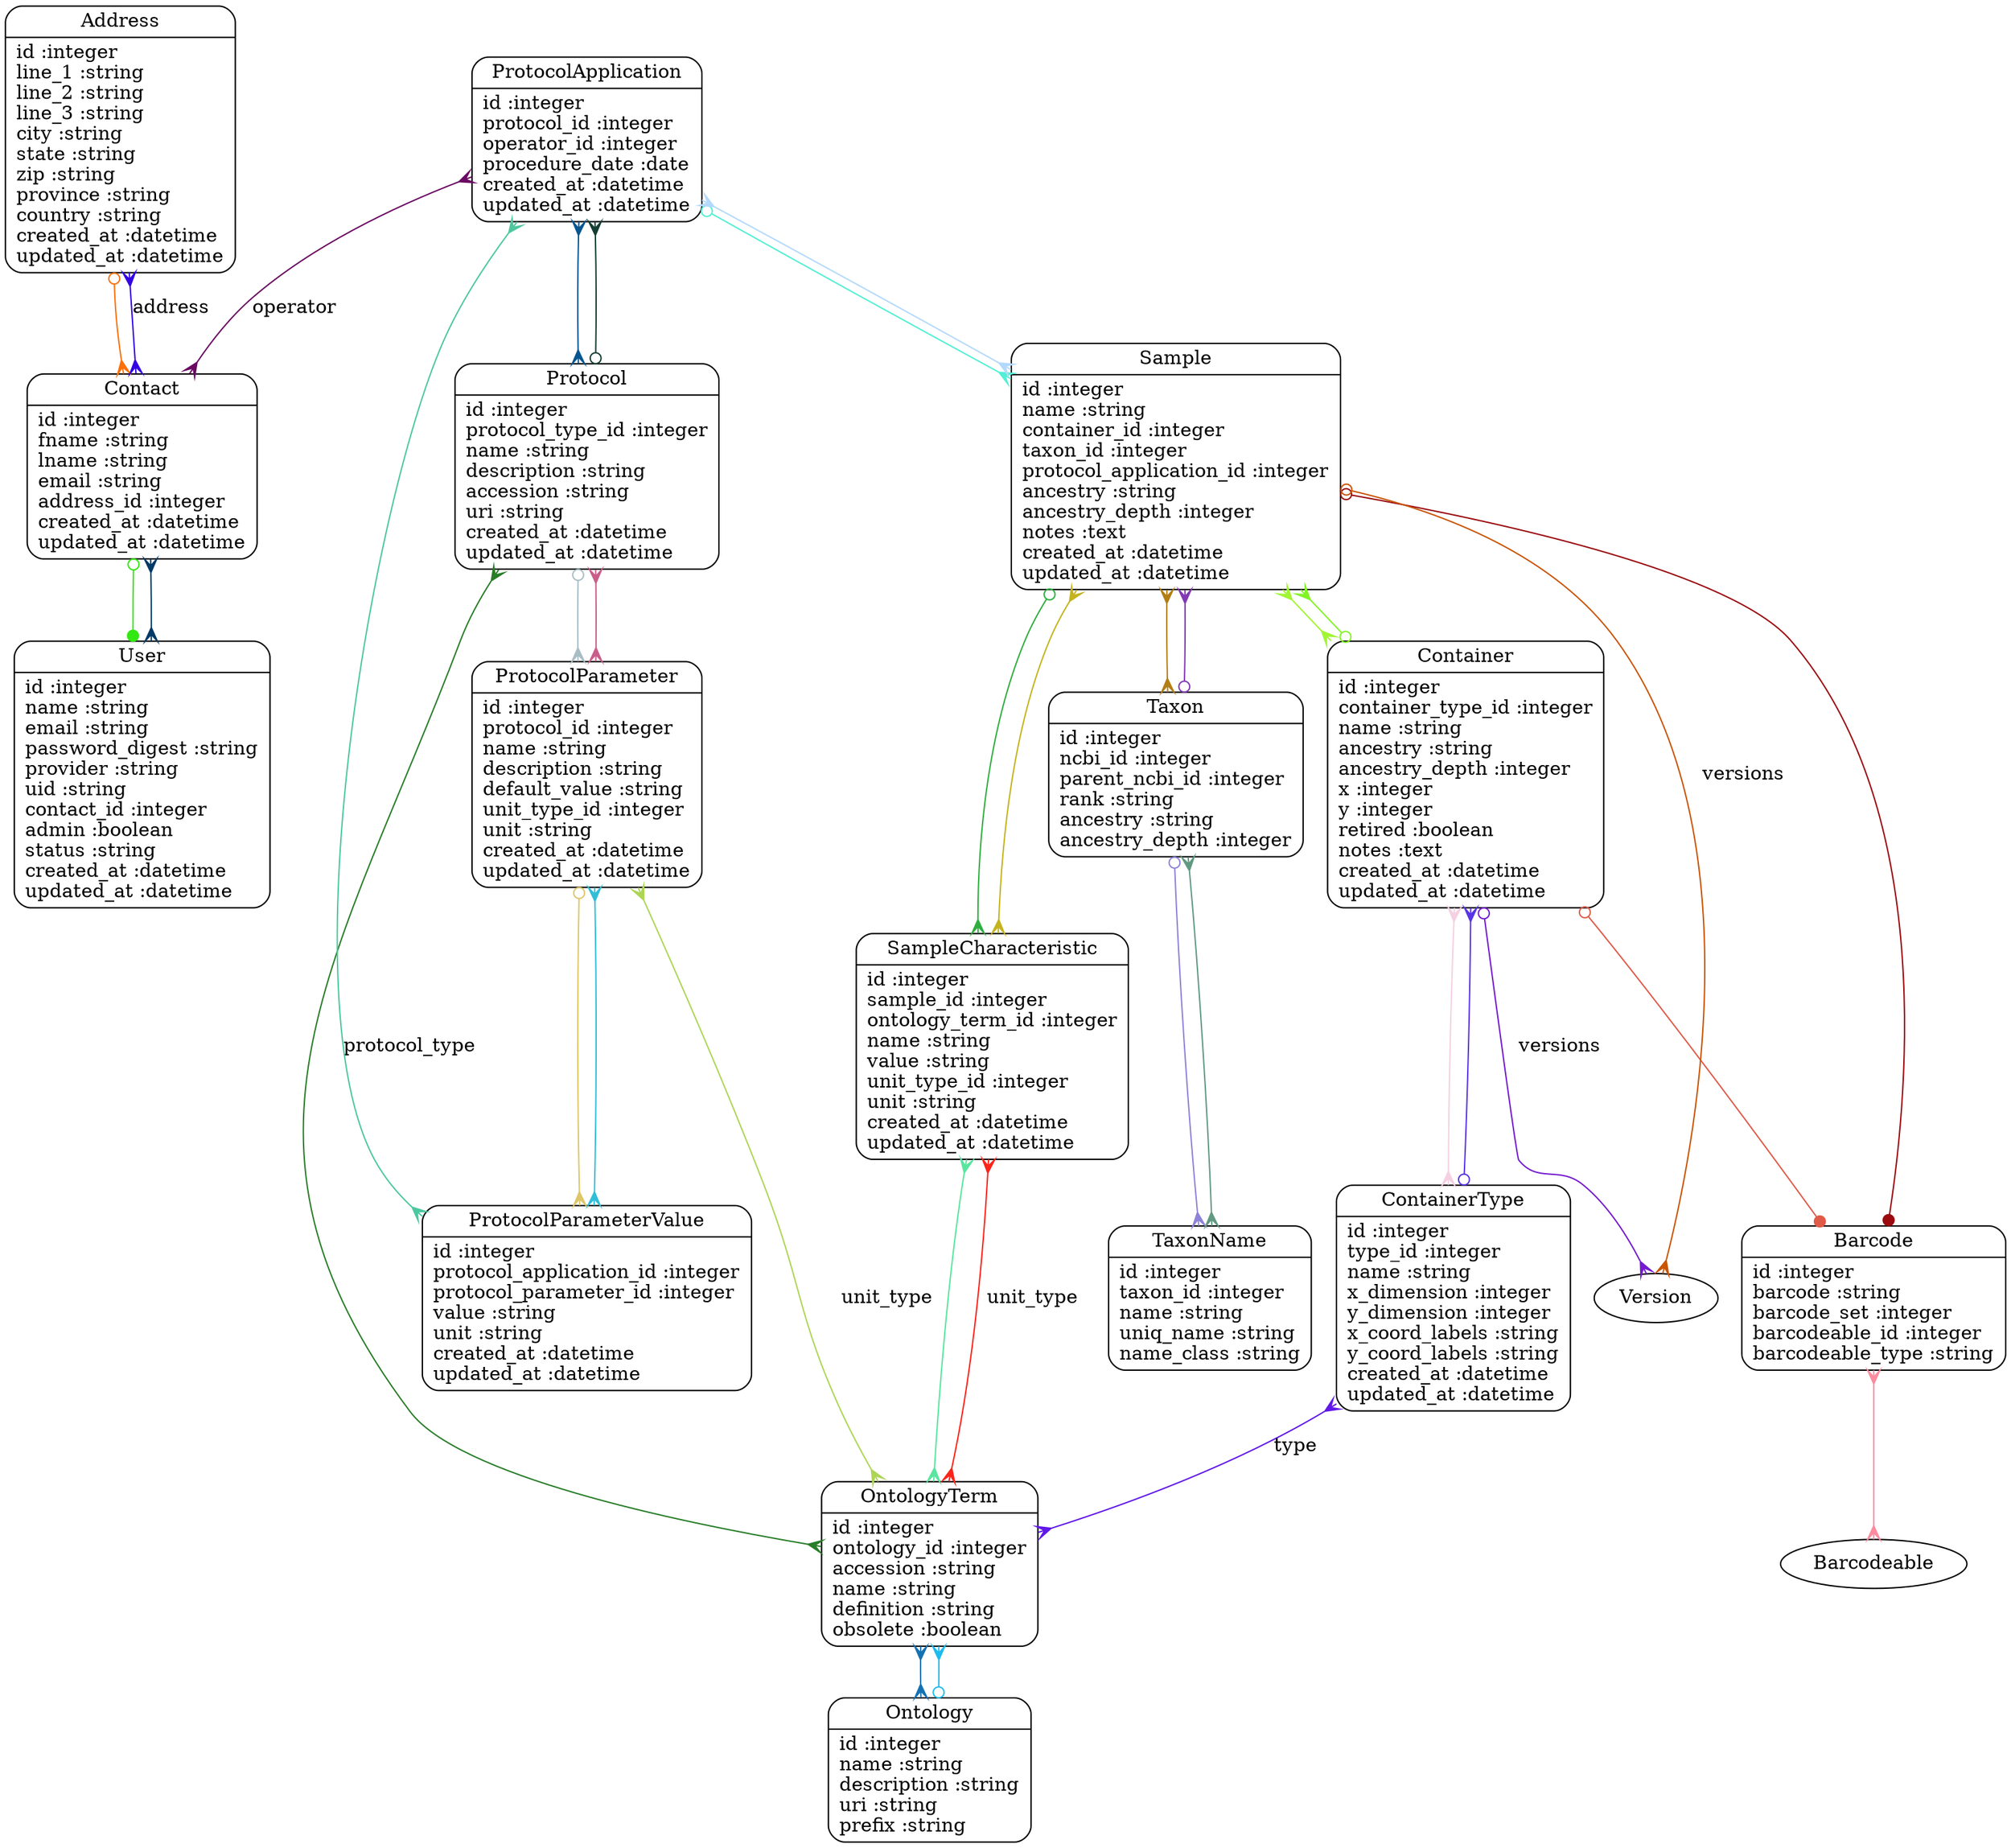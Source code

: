 digraph models_diagram {
	graph[overlap=false, splines=true]
	"Address" [shape=Mrecord, label="{Address|id :integer\lline_1 :string\lline_2 :string\lline_3 :string\lcity :string\lstate :string\lzip :string\lprovince :string\lcountry :string\lcreated_at :datetime\lupdated_at :datetime\l}"]
	"Barcode" [shape=Mrecord, label="{Barcode|id :integer\lbarcode :string\lbarcode_set :integer\lbarcodeable_id :integer\lbarcodeable_type :string\l}"]
	"Contact" [shape=Mrecord, label="{Contact|id :integer\lfname :string\llname :string\lemail :string\laddress_id :integer\lcreated_at :datetime\lupdated_at :datetime\l}"]
	"Container" [shape=Mrecord, label="{Container|id :integer\lcontainer_type_id :integer\lname :string\lancestry :string\lancestry_depth :integer\lx :integer\ly :integer\lretired :boolean\lnotes :text\lcreated_at :datetime\lupdated_at :datetime\l}"]
	"ContainerType" [shape=Mrecord, label="{ContainerType|id :integer\ltype_id :integer\lname :string\lx_dimension :integer\ly_dimension :integer\lx_coord_labels :string\ly_coord_labels :string\lcreated_at :datetime\lupdated_at :datetime\l}"]
	"Ontology" [shape=Mrecord, label="{Ontology|id :integer\lname :string\ldescription :string\luri :string\lprefix :string\l}"]
	"OntologyTerm" [shape=Mrecord, label="{OntologyTerm|id :integer\lontology_id :integer\laccession :string\lname :string\ldefinition :string\lobsolete :boolean\l}"]
	"Protocol" [shape=Mrecord, label="{Protocol|id :integer\lprotocol_type_id :integer\lname :string\ldescription :string\laccession :string\luri :string\lcreated_at :datetime\lupdated_at :datetime\l}"]
	"ProtocolApplication" [shape=Mrecord, label="{ProtocolApplication|id :integer\lprotocol_id :integer\loperator_id :integer\lprocedure_date :date\lcreated_at :datetime\lupdated_at :datetime\l}"]
	"ProtocolParameter" [shape=Mrecord, label="{ProtocolParameter|id :integer\lprotocol_id :integer\lname :string\ldescription :string\ldefault_value :string\lunit_type_id :integer\lunit :string\lcreated_at :datetime\lupdated_at :datetime\l}"]
	"ProtocolParameterValue" [shape=Mrecord, label="{ProtocolParameterValue|id :integer\lprotocol_application_id :integer\lprotocol_parameter_id :integer\lvalue :string\lunit :string\lcreated_at :datetime\lupdated_at :datetime\l}"]
	"Sample" [shape=Mrecord, label="{Sample|id :integer\lname :string\lcontainer_id :integer\ltaxon_id :integer\lprotocol_application_id :integer\lancestry :string\lancestry_depth :integer\lnotes :text\lcreated_at :datetime\lupdated_at :datetime\l}"]
	"SampleCharacteristic" [shape=Mrecord, label="{SampleCharacteristic|id :integer\lsample_id :integer\lontology_term_id :integer\lname :string\lvalue :string\lunit_type_id :integer\lunit :string\lcreated_at :datetime\lupdated_at :datetime\l}"]
	"Taxon" [shape=Mrecord, label="{Taxon|id :integer\lncbi_id :integer\lparent_ncbi_id :integer\lrank :string\lancestry :string\lancestry_depth :integer\l}"]
	"TaxonName" [shape=Mrecord, label="{TaxonName|id :integer\ltaxon_id :integer\lname :string\luniq_name :string\lname_class :string\l}"]
	"User" [shape=Mrecord, label="{User|id :integer\lname :string\lemail :string\lpassword_digest :string\lprovider :string\luid :string\lcontact_id :integer\ladmin :boolean\lstatus :string\lcreated_at :datetime\lupdated_at :datetime\l}"]
	"Address" -> "Contact" [arrowtail=odot, arrowhead=crow, dir=both color="#FB710A"]
	"Barcode" -> "Barcodeable" [arrowtail=crow, arrowhead=crow, dir=both color="#FD8B9E"]
	"Contact" -> "User" [arrowtail=odot, arrowhead=dot, dir=both color="#32E811"]
	"Contact" -> "Address" [label="address", arrowtail=crow, arrowhead=crow, dir=both color="#3303E4"]
	"Container" -> "ContainerType" [arrowtail=crow, arrowhead=crow, dir=both color="#F5D0E2"]
	"Container" -> "Sample" [arrowtail=odot, arrowhead=crow, dir=both color="#81F425"]
	"Container" -> "Barcode" [arrowtail=odot, arrowhead=dot, dir=both color="#E05A48"]
	"Container" -> "Version" [label="versions", arrowtail=odot, arrowhead=crow, dir=both color="#741AD0"]
	"ContainerType" -> "OntologyTerm" [label="type", arrowtail=crow, arrowhead=crow, dir=both color="#6118EA"]
	"ContainerType" -> "Container" [arrowtail=odot, arrowhead=crow, dir=both color="#5934E5"]
	"Ontology" -> "OntologyTerm" [arrowtail=odot, arrowhead=crow, dir=both color="#1CBCEE"]
	"OntologyTerm" -> "Ontology" [arrowtail=crow, arrowhead=crow, dir=both color="#1572B2"]
	"Protocol" -> "OntologyTerm" [label="protocol_type", arrowtail=crow, arrowhead=crow, dir=both color="#287D28"]
	"Protocol" -> "ProtocolApplication" [arrowtail=odot, arrowhead=crow, dir=both color="#153D33"]
	"Protocol" -> "ProtocolParameter" [arrowtail=odot, arrowhead=crow, dir=both color="#A9BDC4"]
	"ProtocolApplication" -> "Sample" [arrowtail=odot, arrowhead=crow, dir=both color="#52EFD4"]
	"ProtocolApplication" -> "Protocol" [arrowtail=crow, arrowhead=crow, dir=both color="#055690"]
	"ProtocolApplication" -> "Contact" [label="operator", arrowtail=crow, arrowhead=crow, dir=both color="#6A0A62"]
	"ProtocolParameter" -> "Protocol" [arrowtail=crow, arrowhead=crow, dir=both color="#C95E8B"]
	"ProtocolParameter" -> "OntologyTerm" [label="unit_type", arrowtail=crow, arrowhead=crow, dir=both color="#ADD555"]
	"ProtocolParameter" -> "ProtocolParameterValue" [arrowtail=odot, arrowhead=crow, dir=both color="#DEC668"]
	"ProtocolParameterValue" -> "ProtocolApplication" [arrowtail=crow, arrowhead=crow, dir=both color="#4DC79F"]
	"ProtocolParameterValue" -> "ProtocolParameter" [arrowtail=crow, arrowhead=crow, dir=both color="#31BED7"]
	"Sample" -> "Barcode" [arrowtail=odot, arrowhead=dot, dir=both color="#9A0A0E"]
	"Sample" -> "Container" [arrowtail=crow, arrowhead=crow, dir=both color="#A1F534"]
	"Sample" -> "ProtocolApplication" [arrowtail=crow, arrowhead=crow, dir=both color="#B3D9FC"]
	"Sample" -> "Taxon" [arrowtail=crow, arrowhead=crow, dir=both color="#B27E16"]
	"Sample" -> "SampleCharacteristic" [arrowtail=odot, arrowhead=crow, dir=both color="#2FAE3F"]
	"Sample" -> "Version" [label="versions", arrowtail=odot, arrowhead=crow, dir=both color="#C95404"]
	"SampleCharacteristic" -> "OntologyTerm" [arrowtail=crow, arrowhead=crow, dir=both color="#59E59F"]
	"SampleCharacteristic" -> "OntologyTerm" [label="unit_type", arrowtail=crow, arrowhead=crow, dir=both color="#FC241A"]
	"SampleCharacteristic" -> "Sample" [arrowtail=crow, arrowhead=crow, dir=both color="#C4B31E"]
	"Taxon" -> "Sample" [arrowtail=odot, arrowhead=crow, dir=both color="#8238B4"]
	"Taxon" -> "TaxonName" [arrowtail=odot, arrowhead=crow, dir=both color="#8D83D8"]
	"TaxonName" -> "Taxon" [arrowtail=crow, arrowhead=crow, dir=both color="#619982"]
	"User" -> "Contact" [arrowtail=crow, arrowhead=crow, dir=both color="#013A67"]
}

